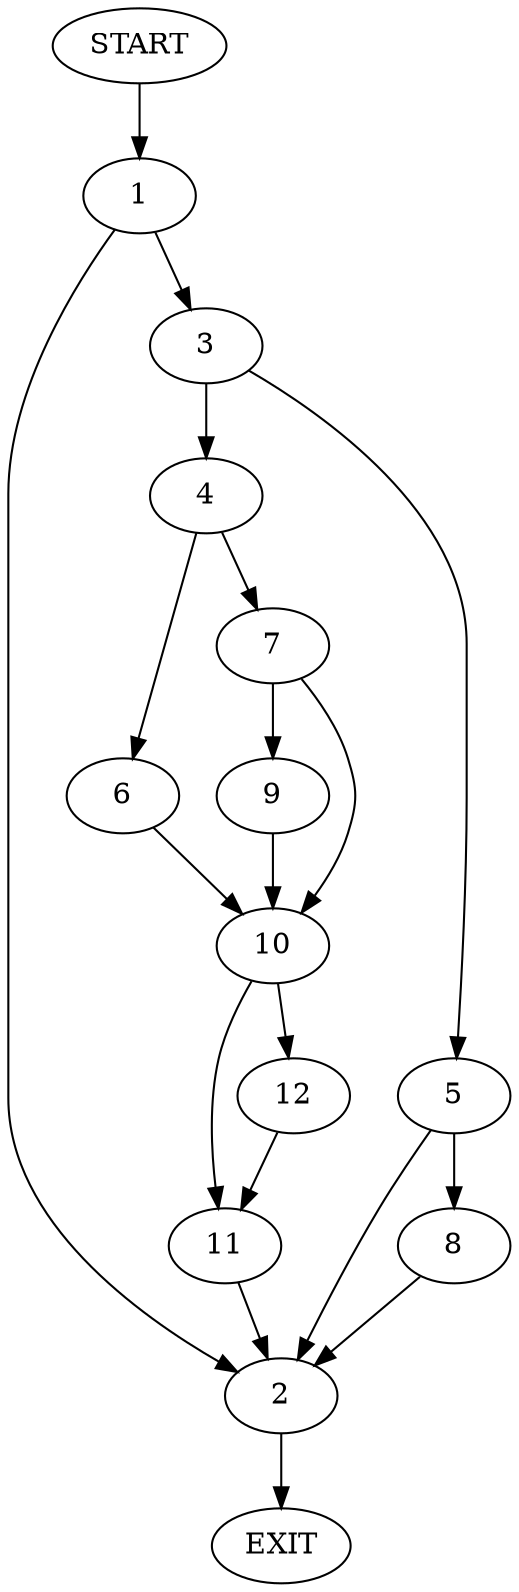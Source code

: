 digraph {
0 [label="START"]
13 [label="EXIT"]
0 -> 1
1 -> 2
1 -> 3
3 -> 4
3 -> 5
2 -> 13
4 -> 6
4 -> 7
5 -> 2
5 -> 8
7 -> 9
7 -> 10
6 -> 10
10 -> 11
10 -> 12
9 -> 10
11 -> 2
12 -> 11
8 -> 2
}
